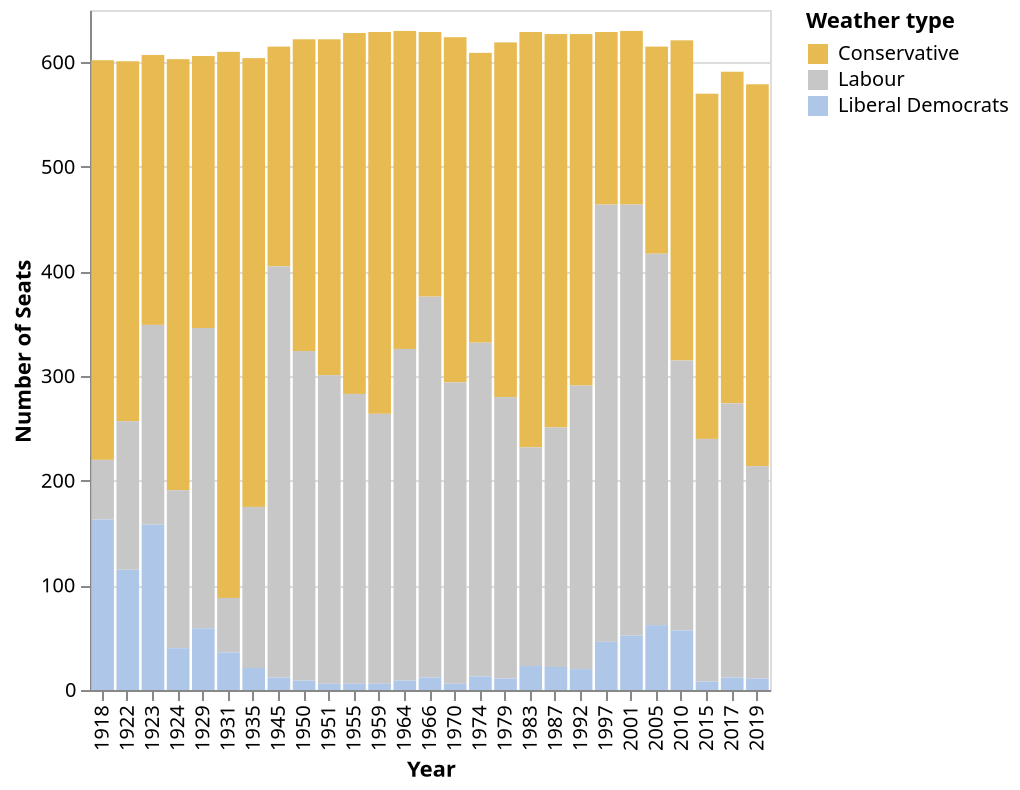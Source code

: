 {
  "$schema": "https://vega.github.io/schema/vega-lite/v5.json",
  "data": {
    "values": [
      {
        "Year": 1918,
        "Party": "Conservative",
        "seats": 382
      },
      {
        "Year": 1922,
        "Party": "Conservative",
        "seats": 344
      },
      {
        "Year": 1923,
        "Party": "Conservative",
        "seats": 258
      },
      {
        "Year": 1924,
        "Party": "Conservative",
        "seats": 412
      },
      {
        "Year": 1929,
        "Party": "Conservative",
        "seats": 260
      },
      {
        "Year": 1931,
        "Party": "Conservative",
        "seats": 522
      },
      {
        "Year": 1935,
        "Party": "Conservative",
        "seats": 429
      },
      {
        "Year": 1945,
        "Party": "Conservative",
        "seats": 210
      },
      {
        "Year": 1950,
        "Party": "Conservative",
        "seats": 298
      },
      {
        "Year": 1951,
        "Party": "Conservative",
        "seats": 321
      },
      {
        "Year": 1955,
        "Party": "Conservative",
        "seats": 345
      },
      {
        "Year": 1959,
        "Party": "Conservative",
        "seats": 365
      },
      {
        "Year": 1964,
        "Party": "Conservative",
        "seats": 304
      },
      {
        "Year": 1966,
        "Party": "Conservative",
        "seats": 253
      },
      {
        "Year": 1970,
        "Party": "Conservative",
        "seats": 330
      },
      {
        "Year": 1974,
        "Party": "Conservative",
        "seats": 277
      },
      {
        "Year": 1979,
        "Party": "Conservative",
        "seats": 339
      },
      {
        "Year": 1983,
        "Party": "Conservative",
        "seats": 397
      },
      {
        "Year": 1987,
        "Party": "Conservative",
        "seats": 376
      },
      {
        "Year": 1992,
        "Party": "Conservative",
        "seats": 336
      },
      {
        "Year": 1997,
        "Party": "Conservative",
        "seats": 165
      },
      {
        "Year": 2001,
        "Party": "Conservative",
        "seats": 166
      },
      {
        "Year": 2005,
        "Party": "Conservative",
        "seats": 198
      },
      {
        "Year": 2010,
        "Party": "Conservative",
        "seats": 306
      },
      {
        "Year": 2015,
        "Party": "Conservative",
        "seats": 330
      },
      {
        "Year": 2017,
        "Party": "Conservative",
        "seats": 317
      },
      {
        "Year": 2019,
        "Party": "Conservative",
        "seats": 365
      },
      {
        "Year": 1918,
        "Party": "Labour",
        "seats": 57
      },
      {
        "Year": 1922,
        "Party": "Labour",
        "seats": 142
      },
      {
        "Year": 1923,
        "Party": "Labour",
        "seats": 191
      },
      {
        "Year": 1924,
        "Party": "Labour",
        "seats": 151
      },
      {
        "Year": 1929,
        "Party": "Labour",
        "seats": 287
      },
      {
        "Year": 1931,
        "Party": "Labour",
        "seats": 52
      },
      {
        "Year": 1935,
        "Party": "Labour",
        "seats": 154
      },
      {
        "Year": 1945,
        "Party": "Labour",
        "seats": 393
      },
      {
        "Year": 1950,
        "Party": "Labour",
        "seats": 315
      },
      {
        "Year": 1951,
        "Party": "Labour",
        "seats": 295
      },
      {
        "Year": 1955,
        "Party": "Labour",
        "seats": 277
      },
      {
        "Year": 1959,
        "Party": "Labour",
        "seats": 258
      },
      {
        "Year": 1964,
        "Party": "Labour",
        "seats": 317
      },
      {
        "Year": 1966,
        "Party": "Labour",
        "seats": 364
      },
      {
        "Year": 1970,
        "Party": "Labour",
        "seats": 288
      },
      {
        "Year": 1974,
        "Party": "Labour",
        "seats": 319
      },
      {
        "Year": 1979,
        "Party": "Labour",
        "seats": 269
      },
      {
        "Year": 1983,
        "Party": "Labour",
        "seats": 209
      },
      {
        "Year": 1987,
        "Party": "Labour",
        "seats": 229
      },
      {
        "Year": 1992,
        "Party": "Labour",
        "seats": 271
      },
      {
        "Year": 1997,
        "Party": "Labour",
        "seats": 418
      },
      {
        "Year": 2001,
        "Party": "Labour",
        "seats": 412
      },
      {
        "Year": 2005,
        "Party": "Labour",
        "seats": 355
      },
      {
        "Year": 2010,
        "Party": "Labour",
        "seats": 258
      },
      {
        "Year": 2015,
        "Party": "Labour",
        "seats": 232
      },
      {
        "Year": 2017,
        "Party": "Labour",
        "seats": 262
      },
      {
        "Year": 2019,
        "Party": "Labour",
        "seats": 203
      },
      {
        "Year": 1918,
        "Party": "Liberal Democrats",
        "seats": 163
      },
      {
        "Year": 1922,
        "Party": "Liberal Democrats",
        "seats": 115
      },
      {
        "Year": 1923,
        "Party": "Liberal Democrats",
        "seats": 158
      },
      {
        "Year": 1924,
        "Party": "Liberal Democrats",
        "seats": 40
      },
      {
        "Year": 1929,
        "Party": "Liberal Democrats",
        "seats": 59
      },
      {
        "Year": 1931,
        "Party": "Liberal Democrats",
        "seats": 36
      },
      {
        "Year": 1935,
        "Party": "Liberal Democrats",
        "seats": 21
      },
      {
        "Year": 1945,
        "Party": "Liberal Democrats",
        "seats": 12
      },
      {
        "Year": 1950,
        "Party": "Liberal Democrats",
        "seats": 9
      },
      {
        "Year": 1951,
        "Party": "Liberal Democrats",
        "seats": 6
      },
      {
        "Year": 1955,
        "Party": "Liberal Democrats",
        "seats": 6
      },
      {
        "Year": 1959,
        "Party": "Liberal Democrats",
        "seats": 6
      },
      {
        "Year": 1964,
        "Party": "Liberal Democrats",
        "seats": 9
      },
      {
        "Year": 1966,
        "Party": "Liberal Democrats",
        "seats": 12
      },
      {
        "Year": 1970,
        "Party": "Liberal Democrats",
        "seats": 6
      },
      {
        "Year": 1974,
        "Party": "Liberal Democrats",
        "seats": 13
      },
      {
        "Year": 1979,
        "Party": "Liberal Democrats",
        "seats": 11
      },
      {
        "Year": 1983,
        "Party": "Liberal Democrats",
        "seats": 23
      },
      {
        "Year": 1987,
        "Party": "Liberal Democrats",
        "seats": 22
      },
      {
        "Year": 1992,
        "Party": "Liberal Democrats",
        "seats": 20
      },
      {
        "Year": 1997,
        "Party": "Liberal Democrats",
        "seats": 46
      },
      {
        "Year": 2001,
        "Party": "Liberal Democrats",
        "seats": 52
      },
      {
        "Year": 2005,
        "Party": "Liberal Democrats",
        "seats": 62
      },
      {
        "Year": 2010,
        "Party": "Liberal Democrats",
        "seats": 57
      },
      {
        "Year": 2015,
        "Party": "Liberal Democrats",
        "seats": 8
      },
      {
        "Year": 2017,
        "Party": "Liberal Democrats",
        "seats": 12
      },
      {
        "Year": 2019,
        "Party": "Liberal Democrats",
        "seats": 11
      }
    ]
  },
  "height": 340,
  "width": 340,
  "mark": "bar",
  "encoding": {
    "x": {
      "field": "Year",
      "type": "ordinal",
      "title": "Year"
    },
    "y": {
      "field": "seats",
      "type": "quantitative",
      "title": "Number of Seats"
    },
    "color": {
      "field": "Party",
      "type": "nominal",
      "scale": {
        "domain": [
          "Conservative",
          "Labour",
          "Liberal Democrats"
        ],
        "range": [
          "#e7ba52",
          "#c7c7c7",
          "#aec7e8",
          "#1f77b4",
          "#9467bd"
        ]
      },
      "title": "Weather type"
    }
  },
  "config": {}
}